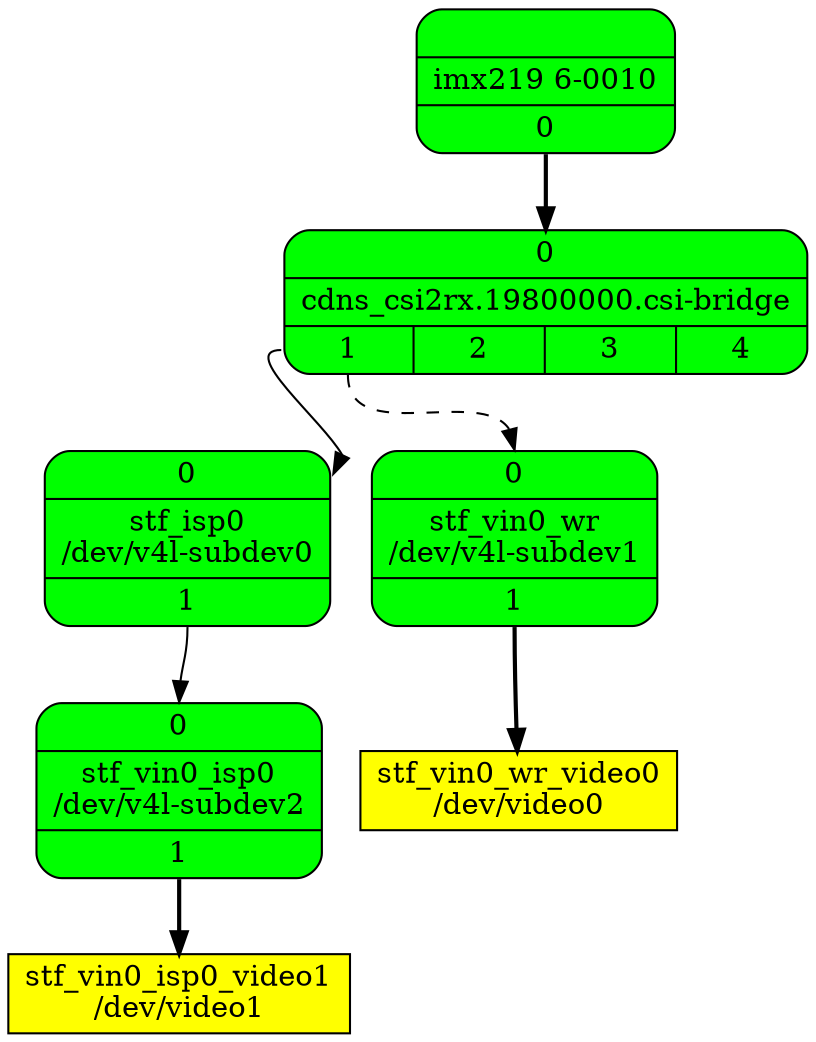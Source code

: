 digraph board {
	rankdir=TB
	n00000001 [label="{{<port0> 0} | stf_isp0\n/dev/v4l-subdev0 | {<port1> 1}}", shape=Mrecord, style=filled, fillcolor=green]
	n00000001:port1 -> n0000000d:port0
	n00000004 [label="{{<port0> 0} | stf_vin0_wr\n/dev/v4l-subdev1 | {<port1> 1}}", shape=Mrecord, style=filled, fillcolor=green]
	n00000004:port1 -> n00000007 [style=bold]
	n00000007 [label="stf_vin0_wr_video0\n/dev/video0", shape=box, style=filled, fillcolor=yellow]
	n0000000d [label="{{<port0> 0} | stf_vin0_isp0\n/dev/v4l-subdev2 | {<port1> 1}}", shape=Mrecord, style=filled, fillcolor=green]
	n0000000d:port1 -> n00000010 [style=bold]
	n00000010 [label="stf_vin0_isp0_video1\n/dev/video1", shape=box, style=filled, fillcolor=yellow]
	n00000018 [label="{{<port0> 0} | cdns_csi2rx.19800000.csi-bridge\n | {<port1> 1 | <port2> 2 | <port3> 3 | <port4> 4}}", shape=Mrecord, style=filled, fillcolor=green]
	n00000018:port1 -> n00000004:port0 [style=dashed]
	n00000018:port1 -> n00000001:port0
	n00000028 [label="{{} | imx219 6-0010\n | {<port0> 0}}", shape=Mrecord, style=filled, fillcolor=green]
	n00000028:port0 -> n00000018:port0 [style=bold]
}
